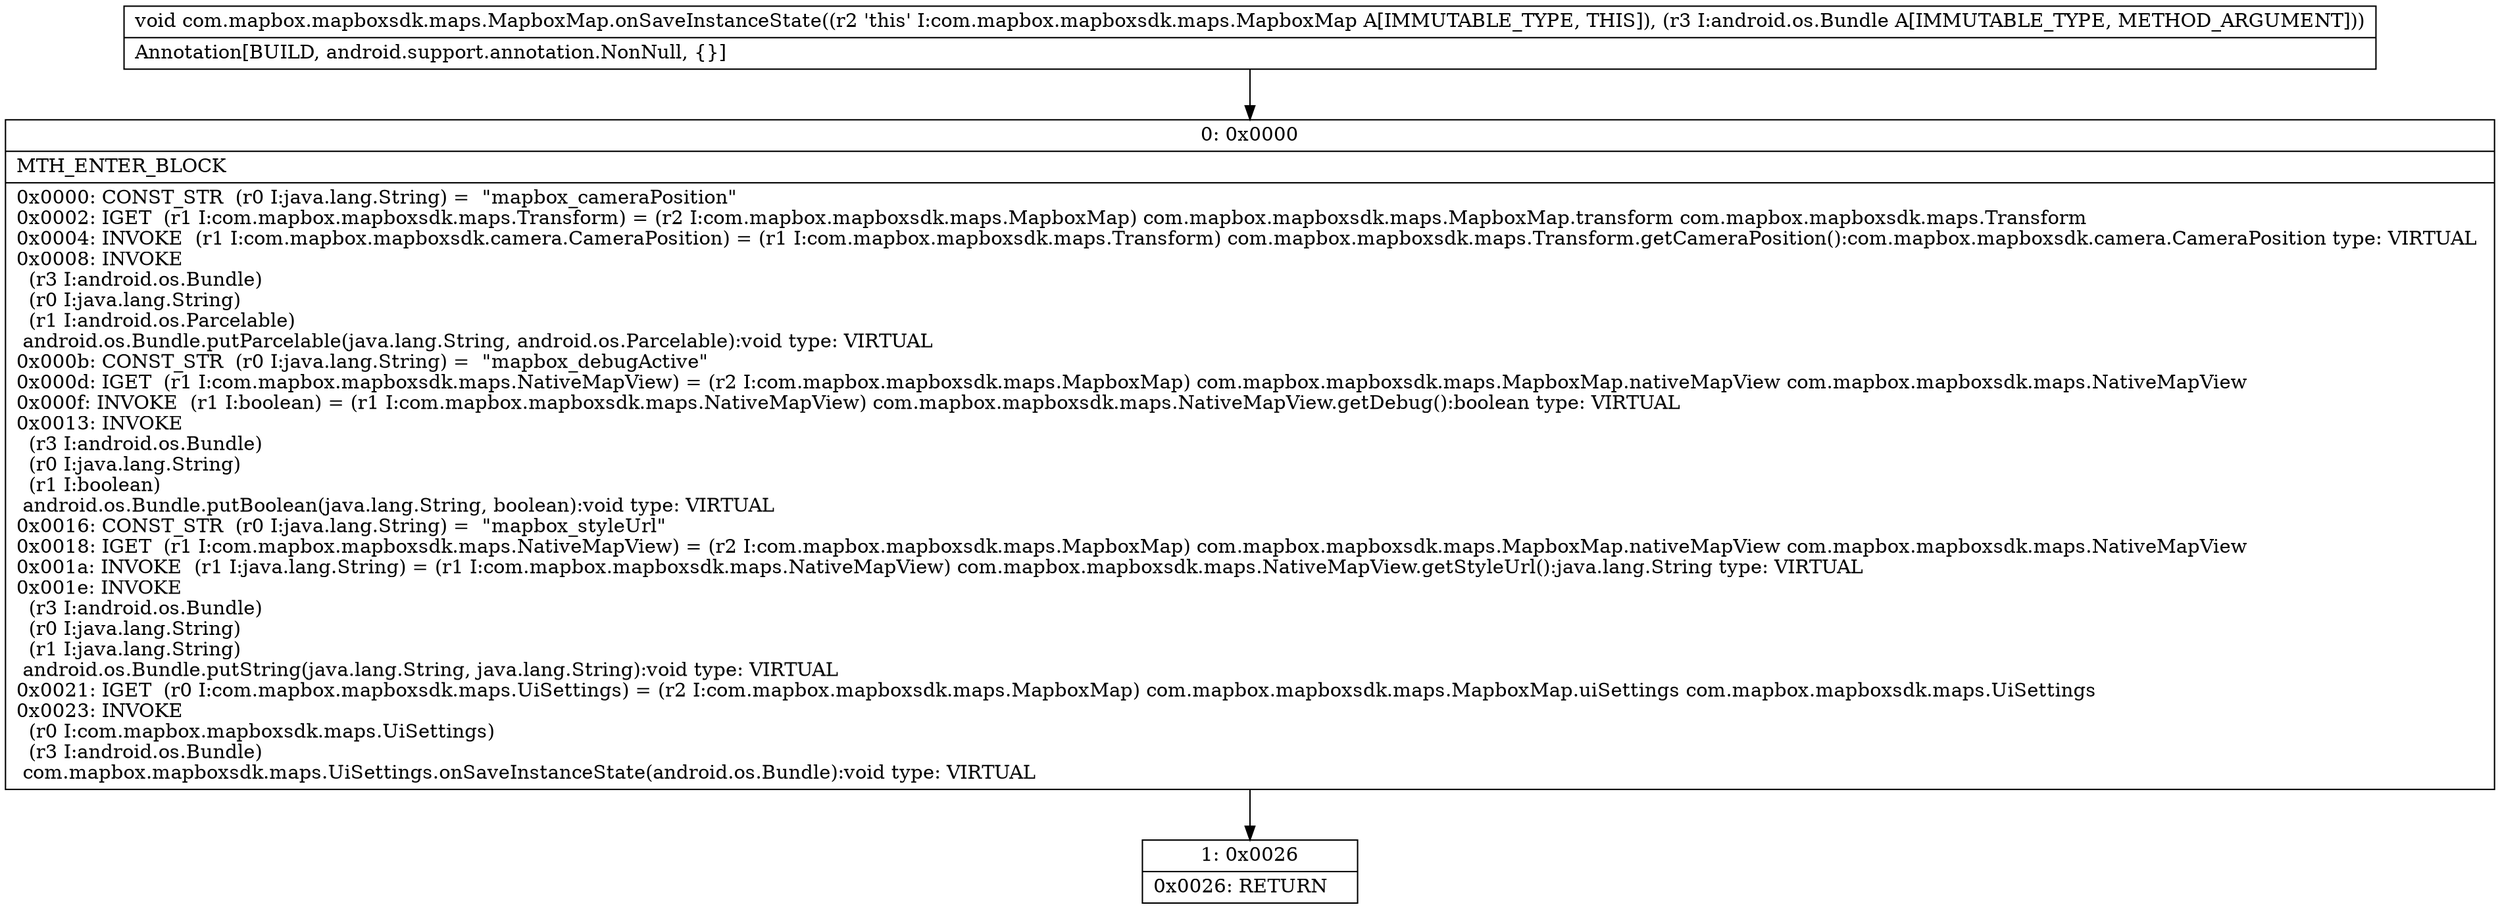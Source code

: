 digraph "CFG forcom.mapbox.mapboxsdk.maps.MapboxMap.onSaveInstanceState(Landroid\/os\/Bundle;)V" {
Node_0 [shape=record,label="{0\:\ 0x0000|MTH_ENTER_BLOCK\l|0x0000: CONST_STR  (r0 I:java.lang.String) =  \"mapbox_cameraPosition\" \l0x0002: IGET  (r1 I:com.mapbox.mapboxsdk.maps.Transform) = (r2 I:com.mapbox.mapboxsdk.maps.MapboxMap) com.mapbox.mapboxsdk.maps.MapboxMap.transform com.mapbox.mapboxsdk.maps.Transform \l0x0004: INVOKE  (r1 I:com.mapbox.mapboxsdk.camera.CameraPosition) = (r1 I:com.mapbox.mapboxsdk.maps.Transform) com.mapbox.mapboxsdk.maps.Transform.getCameraPosition():com.mapbox.mapboxsdk.camera.CameraPosition type: VIRTUAL \l0x0008: INVOKE  \l  (r3 I:android.os.Bundle)\l  (r0 I:java.lang.String)\l  (r1 I:android.os.Parcelable)\l android.os.Bundle.putParcelable(java.lang.String, android.os.Parcelable):void type: VIRTUAL \l0x000b: CONST_STR  (r0 I:java.lang.String) =  \"mapbox_debugActive\" \l0x000d: IGET  (r1 I:com.mapbox.mapboxsdk.maps.NativeMapView) = (r2 I:com.mapbox.mapboxsdk.maps.MapboxMap) com.mapbox.mapboxsdk.maps.MapboxMap.nativeMapView com.mapbox.mapboxsdk.maps.NativeMapView \l0x000f: INVOKE  (r1 I:boolean) = (r1 I:com.mapbox.mapboxsdk.maps.NativeMapView) com.mapbox.mapboxsdk.maps.NativeMapView.getDebug():boolean type: VIRTUAL \l0x0013: INVOKE  \l  (r3 I:android.os.Bundle)\l  (r0 I:java.lang.String)\l  (r1 I:boolean)\l android.os.Bundle.putBoolean(java.lang.String, boolean):void type: VIRTUAL \l0x0016: CONST_STR  (r0 I:java.lang.String) =  \"mapbox_styleUrl\" \l0x0018: IGET  (r1 I:com.mapbox.mapboxsdk.maps.NativeMapView) = (r2 I:com.mapbox.mapboxsdk.maps.MapboxMap) com.mapbox.mapboxsdk.maps.MapboxMap.nativeMapView com.mapbox.mapboxsdk.maps.NativeMapView \l0x001a: INVOKE  (r1 I:java.lang.String) = (r1 I:com.mapbox.mapboxsdk.maps.NativeMapView) com.mapbox.mapboxsdk.maps.NativeMapView.getStyleUrl():java.lang.String type: VIRTUAL \l0x001e: INVOKE  \l  (r3 I:android.os.Bundle)\l  (r0 I:java.lang.String)\l  (r1 I:java.lang.String)\l android.os.Bundle.putString(java.lang.String, java.lang.String):void type: VIRTUAL \l0x0021: IGET  (r0 I:com.mapbox.mapboxsdk.maps.UiSettings) = (r2 I:com.mapbox.mapboxsdk.maps.MapboxMap) com.mapbox.mapboxsdk.maps.MapboxMap.uiSettings com.mapbox.mapboxsdk.maps.UiSettings \l0x0023: INVOKE  \l  (r0 I:com.mapbox.mapboxsdk.maps.UiSettings)\l  (r3 I:android.os.Bundle)\l com.mapbox.mapboxsdk.maps.UiSettings.onSaveInstanceState(android.os.Bundle):void type: VIRTUAL \l}"];
Node_1 [shape=record,label="{1\:\ 0x0026|0x0026: RETURN   \l}"];
MethodNode[shape=record,label="{void com.mapbox.mapboxsdk.maps.MapboxMap.onSaveInstanceState((r2 'this' I:com.mapbox.mapboxsdk.maps.MapboxMap A[IMMUTABLE_TYPE, THIS]), (r3 I:android.os.Bundle A[IMMUTABLE_TYPE, METHOD_ARGUMENT]))  | Annotation[BUILD, android.support.annotation.NonNull, \{\}]\l}"];
MethodNode -> Node_0;
Node_0 -> Node_1;
}

